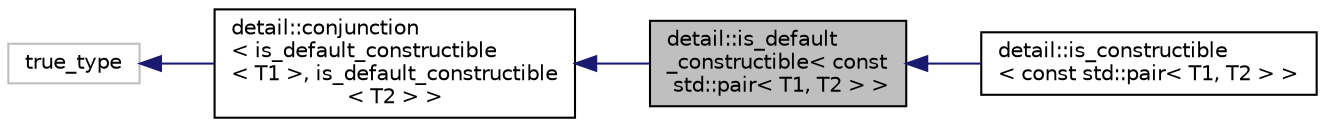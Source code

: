 digraph "detail::is_default_constructible&lt; const std::pair&lt; T1, T2 &gt; &gt;"
{
 // LATEX_PDF_SIZE
  edge [fontname="Helvetica",fontsize="10",labelfontname="Helvetica",labelfontsize="10"];
  node [fontname="Helvetica",fontsize="10",shape=record];
  rankdir="LR";
  Node1 [label="detail::is_default\l_constructible\< const\l std::pair\< T1, T2 \> \>",height=0.2,width=0.4,color="black", fillcolor="grey75", style="filled", fontcolor="black",tooltip=" "];
  Node2 -> Node1 [dir="back",color="midnightblue",fontsize="10",style="solid"];
  Node2 [label="detail::conjunction\l\< is_default_constructible\l\< T1 \>, is_default_constructible\l\< T2 \> \>",height=0.2,width=0.4,color="black", fillcolor="white", style="filled",URL="$structdetail_1_1conjunction.html",tooltip=" "];
  Node3 -> Node2 [dir="back",color="midnightblue",fontsize="10",style="solid"];
  Node3 [label="true_type",height=0.2,width=0.4,color="grey75", fillcolor="white", style="filled",tooltip=" "];
  Node1 -> Node4 [dir="back",color="midnightblue",fontsize="10",style="solid"];
  Node4 [label="detail::is_constructible\l\< const std::pair\< T1, T2 \> \>",height=0.2,width=0.4,color="black", fillcolor="white", style="filled",URL="$structdetail_1_1is__constructible_3_01const_01std_1_1pair_3_01T1_00_01T2_01_4_01_4.html",tooltip=" "];
}
